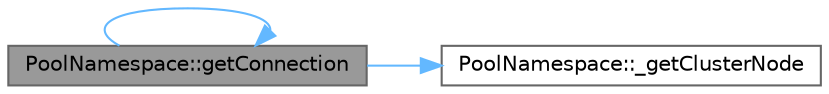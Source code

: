 digraph "PoolNamespace::getConnection"
{
 // INTERACTIVE_SVG=YES
 // LATEX_PDF_SIZE
  bgcolor="transparent";
  edge [fontname=Helvetica,fontsize=10,labelfontname=Helvetica,labelfontsize=10];
  node [fontname=Helvetica,fontsize=10,shape=box,height=0.2,width=0.4];
  rankdir="LR";
  Node1 [id="Node000001",label="PoolNamespace::getConnection",height=0.2,width=0.4,color="gray40", fillcolor="grey60", style="filled", fontcolor="black",tooltip=" "];
  Node1 -> Node2 [id="edge1_Node000001_Node000002",color="steelblue1",style="solid",tooltip=" "];
  Node2 [id="Node000002",label="PoolNamespace::_getClusterNode",height=0.2,width=0.4,color="grey40", fillcolor="white", style="filled",URL="$d1/dd1/a00804_ac3f6da775ed094fd5534bc53f4a33672.html#ac3f6da775ed094fd5534bc53f4a33672",tooltip=" "];
  Node1 -> Node1 [id="edge2_Node000001_Node000001",color="steelblue1",style="solid",tooltip=" "];
}
